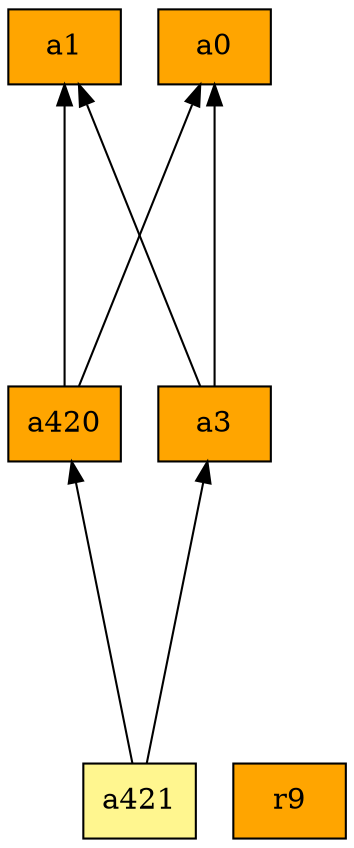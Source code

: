 digraph G {
rankdir=BT;ranksep="2.0";
"a1" [shape=record,fillcolor=orange,style=filled,label="{a1}"];
"a421" [shape=record,fillcolor=khaki1,style=filled,label="{a421}"];
"a420" [shape=record,fillcolor=orange,style=filled,label="{a420}"];
"r9" [shape=record,fillcolor=orange,style=filled,label="{r9}"];
"a0" [shape=record,fillcolor=orange,style=filled,label="{a0}"];
"a3" [shape=record,fillcolor=orange,style=filled,label="{a3}"];
"a421" -> "a420"
"a421" -> "a3"
"a420" -> "a1"
"a420" -> "a0"
"a3" -> "a1"
"a3" -> "a0"
}